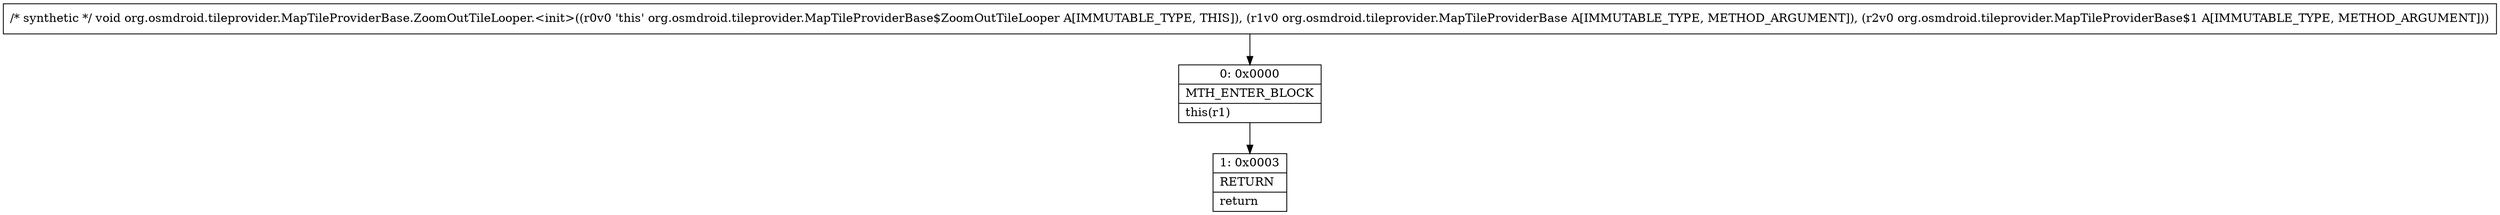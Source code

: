 digraph "CFG fororg.osmdroid.tileprovider.MapTileProviderBase.ZoomOutTileLooper.\<init\>(Lorg\/osmdroid\/tileprovider\/MapTileProviderBase;Lorg\/osmdroid\/tileprovider\/MapTileProviderBase$1;)V" {
Node_0 [shape=record,label="{0\:\ 0x0000|MTH_ENTER_BLOCK\l|this(r1)\l}"];
Node_1 [shape=record,label="{1\:\ 0x0003|RETURN\l|return\l}"];
MethodNode[shape=record,label="{\/* synthetic *\/ void org.osmdroid.tileprovider.MapTileProviderBase.ZoomOutTileLooper.\<init\>((r0v0 'this' org.osmdroid.tileprovider.MapTileProviderBase$ZoomOutTileLooper A[IMMUTABLE_TYPE, THIS]), (r1v0 org.osmdroid.tileprovider.MapTileProviderBase A[IMMUTABLE_TYPE, METHOD_ARGUMENT]), (r2v0 org.osmdroid.tileprovider.MapTileProviderBase$1 A[IMMUTABLE_TYPE, METHOD_ARGUMENT])) }"];
MethodNode -> Node_0;
Node_0 -> Node_1;
}

